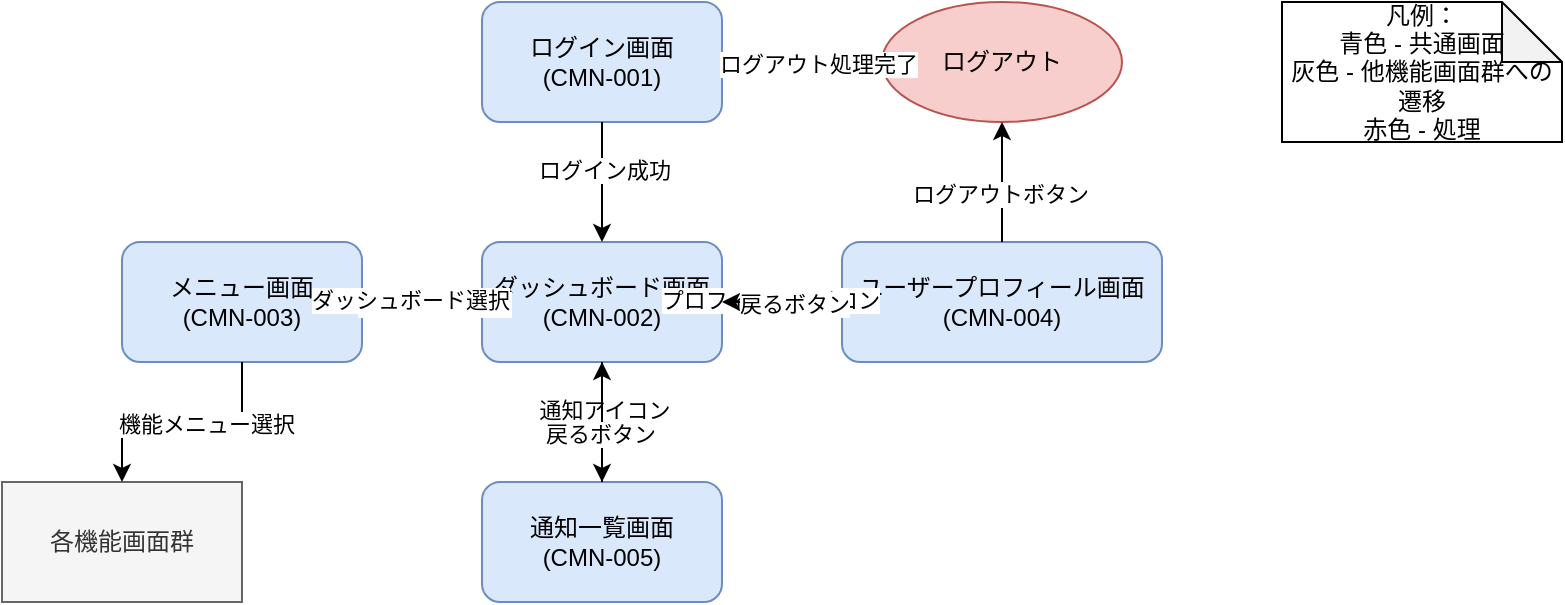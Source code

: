 <mxfile version="22.0.0" type="device">
  <diagram id="common-screens" name="共通画面遷移図">
    <mxGraphModel dx="1422" dy="798" grid="1" gridSize="10" guides="1" tooltips="1" connect="1" arrows="1" fold="1" page="1" pageScale="1" pageWidth="1169" pageHeight="827" math="0" shadow="0">
      <root>
        <mxCell id="0" />
        <mxCell id="1" parent="0" />
        
        <!-- 共通画面群 -->
        <mxCell id="CMN001" value="ログイン画面&#xa;(CMN-001)" style="rounded=1;whiteSpace=wrap;html=1;fillColor=#dae8fc;strokeColor=#6c8ebf;" vertex="1" parent="1">
          <mxGeometry x="400" y="40" width="120" height="60" as="geometry" />
        </mxCell>
        <mxCell id="CMN002" value="ダッシュボード画面&#xa;(CMN-002)" style="rounded=1;whiteSpace=wrap;html=1;fillColor=#dae8fc;strokeColor=#6c8ebf;" vertex="1" parent="1">
          <mxGeometry x="400" y="160" width="120" height="60" as="geometry" />
        </mxCell>
        <mxCell id="CMN003" value="メニュー画面&#xa;(CMN-003)" style="rounded=1;whiteSpace=wrap;html=1;fillColor=#dae8fc;strokeColor=#6c8ebf;" vertex="1" parent="1">
          <mxGeometry x="220" y="160" width="120" height="60" as="geometry" />
        </mxCell>
        <mxCell id="CMN004" value="ユーザープロフィール画面&#xa;(CMN-004)" style="rounded=1;whiteSpace=wrap;html=1;fillColor=#dae8fc;strokeColor=#6c8ebf;" vertex="1" parent="1">
          <mxGeometry x="580" y="160" width="160" height="60" as="geometry" />
        </mxCell>
        <mxCell id="CMN005" value="通知一覧画面&#xa;(CMN-005)" style="rounded=1;whiteSpace=wrap;html=1;fillColor=#dae8fc;strokeColor=#6c8ebf;" vertex="1" parent="1">
          <mxGeometry x="400" y="280" width="120" height="60" as="geometry" />
        </mxCell>
        
        <!-- 画面遷移 -->
        <mxCell id="CMN001-CMN002" style="edgeStyle=orthogonalEdgeStyle;rounded=0;orthogonalLoop=1;jettySize=auto;html=1;exitX=0.5;exitY=1;exitDx=0;exitDy=0;entryX=0.5;entryY=0;entryDx=0;entryDy=0;" edge="1" parent="1" source="CMN001" target="CMN002">
          <mxGeometry relative="1" as="geometry" />
        </mxCell>
        <mxCell id="CMN001-CMN002-label" value="ログイン成功" style="edgeLabel;html=1;align=center;verticalAlign=middle;resizable=0;points=[];" vertex="1" connectable="0" parent="CMN001-CMN002">
          <mxGeometry x="-0.2" y="1" relative="1" as="geometry">
            <mxPoint as="offset" />
          </mxGeometry>
        </mxCell>
        
        <mxCell id="CMN002-CMN003" style="edgeStyle=orthogonalEdgeStyle;rounded=0;orthogonalLoop=1;jettySize=auto;html=1;exitX=0;exitY=0.5;exitDx=0;exitDy=0;entryX=1;entryY=0.5;entryDx=0;entryDy=0;" edge="1" parent="1" source="CMN002" target="CMN003">
          <mxGeometry relative="1" as="geometry" />
        </mxCell>
        <mxCell id="CMN002-CMN003-label" value="メニューボタン" style="edgeLabel;html=1;align=center;verticalAlign=middle;resizable=0;points=[];" vertex="1" connectable="0" parent="CMN002-CMN003">
          <mxGeometry x="-0.2" y="1" relative="1" as="geometry">
            <mxPoint as="offset" />
          </mxGeometry>
        </mxCell>
        
        <mxCell id="CMN002-CMN004" style="edgeStyle=orthogonalEdgeStyle;rounded=0;orthogonalLoop=1;jettySize=auto;html=1;exitX=1;exitY=0.5;exitDx=0;exitDy=0;entryX=0;entryY=0.5;entryDx=0;entryDy=0;" edge="1" parent="1" source="CMN002" target="CMN004">
          <mxGeometry relative="1" as="geometry" />
        </mxCell>
        <mxCell id="CMN002-CMN004-label" value="プロフィールアイコン" style="edgeLabel;html=1;align=center;verticalAlign=middle;resizable=0;points=[];" vertex="1" connectable="0" parent="CMN002-CMN004">
          <mxGeometry x="-0.2" y="1" relative="1" as="geometry">
            <mxPoint as="offset" />
          </mxGeometry>
        </mxCell>
        
        <mxCell id="CMN002-CMN005" style="edgeStyle=orthogonalEdgeStyle;rounded=0;orthogonalLoop=1;jettySize=auto;html=1;exitX=0.5;exitY=1;exitDx=0;exitDy=0;entryX=0.5;entryY=0;entryDx=0;entryDy=0;" edge="1" parent="1" source="CMN002" target="CMN005">
          <mxGeometry relative="1" as="geometry" />
        </mxCell>
        <mxCell id="CMN002-CMN005-label" value="通知アイコン" style="edgeLabel;html=1;align=center;verticalAlign=middle;resizable=0;points=[];" vertex="1" connectable="0" parent="CMN002-CMN005">
          <mxGeometry x="-0.2" y="1" relative="1" as="geometry">
            <mxPoint as="offset" />
          </mxGeometry>
        </mxCell>
        
        <mxCell id="CMN003-CMN002" style="edgeStyle=orthogonalEdgeStyle;rounded=0;orthogonalLoop=1;jettySize=auto;html=1;exitX=1;exitY=0.5;exitDx=0;exitDy=0;entryX=0;entryY=0.5;entryDx=0;entryDy=0;" edge="1" parent="1" source="CMN003" target="CMN002">
          <mxGeometry relative="1" as="geometry" />
        </mxCell>
        <mxCell id="CMN003-CMN002-label" value="ダッシュボード選択" style="edgeLabel;html=1;align=center;verticalAlign=middle;resizable=0;points=[];" vertex="1" connectable="0" parent="CMN003-CMN002">
          <mxGeometry x="-0.2" y="1" relative="1" as="geometry">
            <mxPoint as="offset" />
          </mxGeometry>
        </mxCell>
        
        <mxCell id="CMN004-CMN002" style="edgeStyle=orthogonalEdgeStyle;rounded=0;orthogonalLoop=1;jettySize=auto;html=1;exitX=0;exitY=0.5;exitDx=0;exitDy=0;entryX=1;entryY=0.5;entryDx=0;entryDy=0;" edge="1" parent="1" source="CMN004" target="CMN002">
          <mxGeometry relative="1" as="geometry" />
        </mxCell>
        <mxCell id="CMN004-CMN002-label" value="戻るボタン" style="edgeLabel;html=1;align=center;verticalAlign=middle;resizable=0;points=[];" vertex="1" connectable="0" parent="CMN004-CMN002">
          <mxGeometry x="-0.2" y="1" relative="1" as="geometry">
            <mxPoint as="offset" />
          </mxGeometry>
        </mxCell>
        
        <mxCell id="CMN005-CMN002" style="edgeStyle=orthogonalEdgeStyle;rounded=0;orthogonalLoop=1;jettySize=auto;html=1;exitX=0.5;exitY=0;exitDx=0;exitDy=0;entryX=0.5;entryY=1;entryDx=0;entryDy=0;" edge="1" parent="1" source="CMN005" target="CMN002">
          <mxGeometry relative="1" as="geometry" />
        </mxCell>
        <mxCell id="CMN005-CMN002-label" value="戻るボタン" style="edgeLabel;html=1;align=center;verticalAlign=middle;resizable=0;points=[];" vertex="1" connectable="0" parent="CMN005-CMN002">
          <mxGeometry x="-0.2" y="1" relative="1" as="geometry">
            <mxPoint as="offset" />
          </mxGeometry>
        </mxCell>
        
        <!-- 機能メニュー領域 -->
        <mxCell id="FUNC_MENU" value="各機能画面群" style="rounded=0;whiteSpace=wrap;html=1;fillColor=#f5f5f5;strokeColor=#666666;fontColor=#333333;" vertex="1" parent="1">
          <mxGeometry x="160" y="280" width="120" height="60" as="geometry" />
        </mxCell>
        
        <mxCell id="CMN003-FUNC_MENU" style="edgeStyle=orthogonalEdgeStyle;rounded=0;orthogonalLoop=1;jettySize=auto;html=1;exitX=0.5;exitY=1;exitDx=0;exitDy=0;entryX=0.5;entryY=0;entryDx=0;entryDy=0;" edge="1" parent="1" source="CMN003" target="FUNC_MENU">
          <mxGeometry relative="1" as="geometry" />
        </mxCell>
        <mxCell id="CMN003-FUNC_MENU-label" value="機能メニュー選択" style="edgeLabel;html=1;align=center;verticalAlign=middle;resizable=0;points=[];" vertex="1" connectable="0" parent="CMN003-FUNC_MENU">
          <mxGeometry x="-0.2" y="1" relative="1" as="geometry">
            <mxPoint as="offset" />
          </mxGeometry>
        </mxCell>
        
        <!-- ログアウト -->
        <mxCell id="LOGOUT" value="ログアウト" style="ellipse;whiteSpace=wrap;html=1;fillColor=#f8cecc;strokeColor=#b85450;" vertex="1" parent="1">
          <mxGeometry x="600" y="40" width="120" height="60" as="geometry" />
        </mxCell>
        
        <mxCell id="CMN004-LOGOUT" style="edgeStyle=orthogonalEdgeStyle;rounded=0;orthogonalLoop=1;jettySize=auto;html=1;exitX=0.5;exitY=0;exitDx=0;exitDy=0;entryX=0.5;entryY=1;entryDx=0;entryDy=0;" edge="1" parent="1" source="CMN004" target="LOGOUT">
          <mxGeometry relative="1" as="geometry" />
        </mxCell>
        <mxCell id="CMN004-LOGOUT-label" value="ログアウトボタン" style="edgeLabel;html=1;align=center;verticalAlign=middle;resizable=0;points=[];" vertex="1" connectable="0" parent="CMN004-LOGOUT">
          <mxGeometry x="-0.2" y="1" relative="1" as="geometry">
            <mxPoint as="offset" />
          </mxGeometry>
        </mxCell>
        
        <mxCell id="LOGOUT-CMN001" style="edgeStyle=orthogonalEdgeStyle;rounded=0;orthogonalLoop=1;jettySize=auto;html=1;exitX=0;exitY=0.5;exitDx=0;exitDy=0;entryX=1;entryY=0.5;entryDx=0;entryDy=0;" edge="1" parent="1" source="LOGOUT" target="CMN001">
          <mxGeometry relative="1" as="geometry" />
        </mxCell>
        <mxCell id="LOGOUT-CMN001-label" value="ログアウト処理完了" style="edgeLabel;html=1;align=center;verticalAlign=middle;resizable=0;points=[];" vertex="1" connectable="0" parent="LOGOUT-CMN001">
          <mxGeometry x="-0.2" y="1" relative="1" as="geometry">
            <mxPoint as="offset" />
          </mxGeometry>
        </mxCell>
        
        <!-- 説明 -->
        <mxCell id="legend" value="凡例：&#xa;青色 - 共通画面&#xa;灰色 - 他機能画面群への遷移&#xa;赤色 - 処理" style="shape=note;whiteSpace=wrap;html=1;backgroundOutline=1;darkOpacity=0.05;" vertex="1" parent="1">
          <mxGeometry x="800" y="40" width="140" height="70" as="geometry" />
        </mxCell>
      </root>
    </mxGraphModel>
  </diagram>
</mxfile>